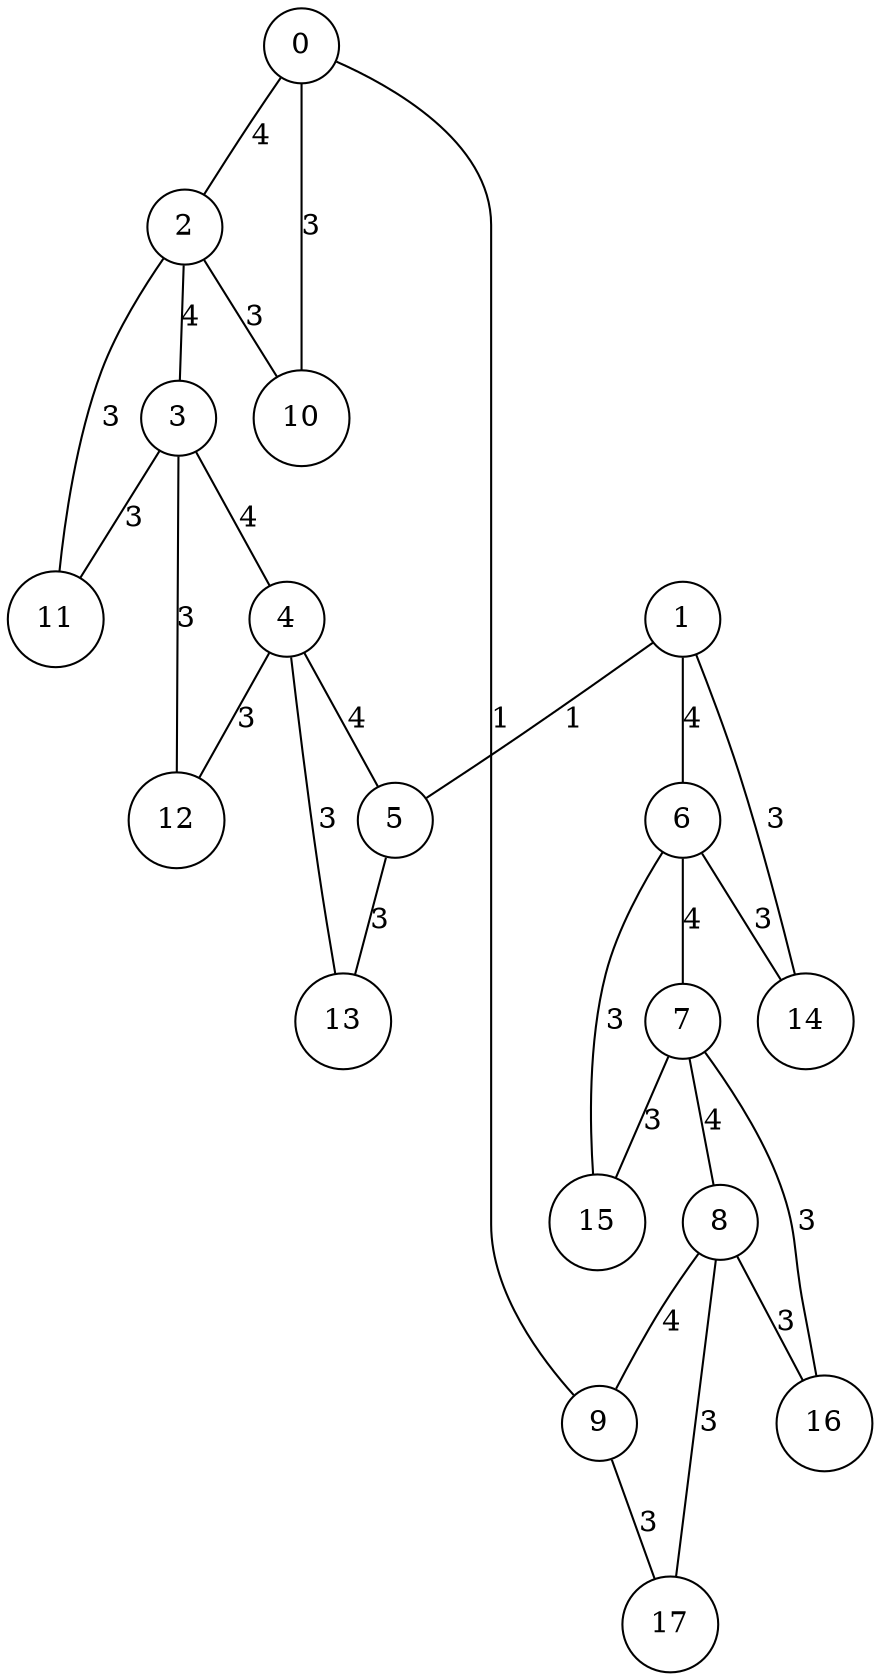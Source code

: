 graph qubit_interaction_graph {
    node [shape=circle];
    0 -- 2 [label=4];
    0 -- 10 [label=3];
    0 -- 9 [label=1];
    1 -- 5 [label=1];
    1 -- 6 [label=4];
    1 -- 14 [label=3];
    2 -- 10 [label=3];
    2 -- 3 [label=4];
    2 -- 11 [label=3];
    3 -- 11 [label=3];
    3 -- 4 [label=4];
    3 -- 12 [label=3];
    4 -- 12 [label=3];
    4 -- 5 [label=4];
    4 -- 13 [label=3];
    5 -- 13 [label=3];
    6 -- 14 [label=3];
    6 -- 7 [label=4];
    6 -- 15 [label=3];
    7 -- 15 [label=3];
    7 -- 8 [label=4];
    7 -- 16 [label=3];
    8 -- 16 [label=3];
    8 -- 9 [label=4];
    8 -- 17 [label=3];
    9 -- 17 [label=3];
}